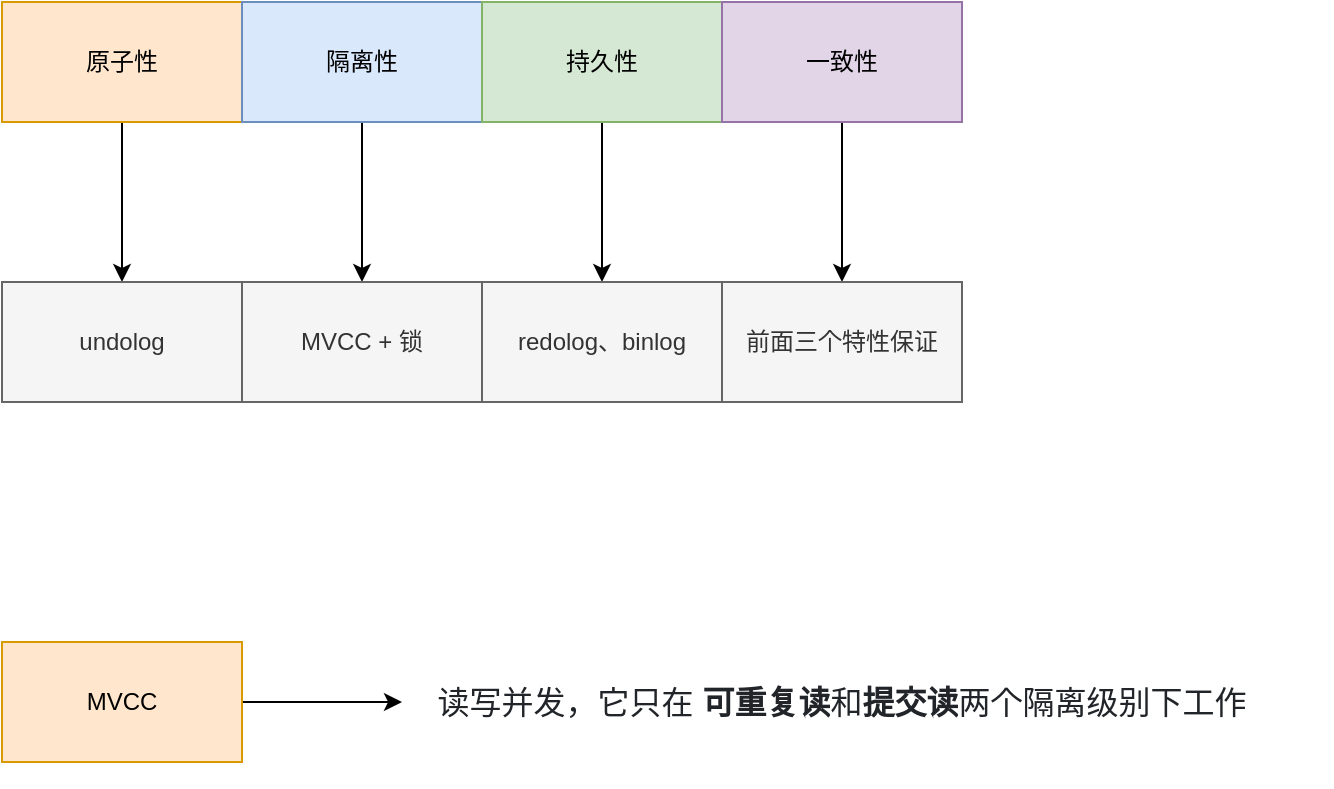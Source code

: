 <mxfile version="17.2.4" type="device"><diagram id="U2cUPsway4bkEVT-T3eV" name="第 1 页"><mxGraphModel dx="946" dy="672" grid="1" gridSize="10" guides="1" tooltips="1" connect="1" arrows="1" fold="1" page="1" pageScale="1" pageWidth="827" pageHeight="1169" math="0" shadow="0"><root><mxCell id="0"/><mxCell id="1" parent="0"/><mxCell id="IBM4PHKZ_W_AdYqsuWj3-9" value="" style="edgeStyle=orthogonalEdgeStyle;rounded=0;orthogonalLoop=1;jettySize=auto;html=1;" parent="1" source="IBM4PHKZ_W_AdYqsuWj3-4" target="IBM4PHKZ_W_AdYqsuWj3-8" edge="1"><mxGeometry relative="1" as="geometry"/></mxCell><mxCell id="IBM4PHKZ_W_AdYqsuWj3-4" value="原子性" style="rounded=0;whiteSpace=wrap;html=1;fillColor=#ffe6cc;strokeColor=#d79b00;" parent="1" vertex="1"><mxGeometry x="130" y="150" width="120" height="60" as="geometry"/></mxCell><mxCell id="IBM4PHKZ_W_AdYqsuWj3-11" value="" style="edgeStyle=orthogonalEdgeStyle;rounded=0;orthogonalLoop=1;jettySize=auto;html=1;" parent="1" source="IBM4PHKZ_W_AdYqsuWj3-5" target="IBM4PHKZ_W_AdYqsuWj3-10" edge="1"><mxGeometry relative="1" as="geometry"/></mxCell><mxCell id="IBM4PHKZ_W_AdYqsuWj3-5" value="隔离性" style="rounded=0;whiteSpace=wrap;html=1;fillColor=#dae8fc;strokeColor=#6c8ebf;" parent="1" vertex="1"><mxGeometry x="250" y="150" width="120" height="60" as="geometry"/></mxCell><mxCell id="IBM4PHKZ_W_AdYqsuWj3-13" value="" style="edgeStyle=orthogonalEdgeStyle;rounded=0;orthogonalLoop=1;jettySize=auto;html=1;" parent="1" source="IBM4PHKZ_W_AdYqsuWj3-6" target="IBM4PHKZ_W_AdYqsuWj3-12" edge="1"><mxGeometry relative="1" as="geometry"/></mxCell><mxCell id="IBM4PHKZ_W_AdYqsuWj3-6" value="持久性" style="rounded=0;whiteSpace=wrap;html=1;fillColor=#d5e8d4;strokeColor=#82b366;" parent="1" vertex="1"><mxGeometry x="370" y="150" width="120" height="60" as="geometry"/></mxCell><mxCell id="IBM4PHKZ_W_AdYqsuWj3-15" value="" style="edgeStyle=orthogonalEdgeStyle;rounded=0;orthogonalLoop=1;jettySize=auto;html=1;" parent="1" source="IBM4PHKZ_W_AdYqsuWj3-7" target="IBM4PHKZ_W_AdYqsuWj3-14" edge="1"><mxGeometry relative="1" as="geometry"/></mxCell><mxCell id="IBM4PHKZ_W_AdYqsuWj3-7" value="一致性" style="rounded=0;whiteSpace=wrap;html=1;fillColor=#e1d5e7;strokeColor=#9673a6;" parent="1" vertex="1"><mxGeometry x="490" y="150" width="120" height="60" as="geometry"/></mxCell><mxCell id="IBM4PHKZ_W_AdYqsuWj3-8" value="undolog" style="rounded=0;whiteSpace=wrap;html=1;fillColor=#f5f5f5;fontColor=#333333;strokeColor=#666666;" parent="1" vertex="1"><mxGeometry x="130" y="290" width="120" height="60" as="geometry"/></mxCell><mxCell id="IBM4PHKZ_W_AdYqsuWj3-10" value="MVCC + 锁" style="rounded=0;whiteSpace=wrap;html=1;fillColor=#f5f5f5;fontColor=#333333;strokeColor=#666666;" parent="1" vertex="1"><mxGeometry x="250" y="290" width="120" height="60" as="geometry"/></mxCell><mxCell id="IBM4PHKZ_W_AdYqsuWj3-12" value="redolog、binlog" style="rounded=0;whiteSpace=wrap;html=1;fillColor=#f5f5f5;fontColor=#333333;strokeColor=#666666;" parent="1" vertex="1"><mxGeometry x="370" y="290" width="120" height="60" as="geometry"/></mxCell><mxCell id="IBM4PHKZ_W_AdYqsuWj3-14" value="前面三个特性保证" style="rounded=0;whiteSpace=wrap;html=1;fillColor=#f5f5f5;fontColor=#333333;strokeColor=#666666;" parent="1" vertex="1"><mxGeometry x="490" y="290" width="120" height="60" as="geometry"/></mxCell><mxCell id="np1T2Z_g-f3BL8rx2_hu-3" value="" style="edgeStyle=orthogonalEdgeStyle;rounded=0;orthogonalLoop=1;jettySize=auto;html=1;" edge="1" parent="1" source="np1T2Z_g-f3BL8rx2_hu-1"><mxGeometry relative="1" as="geometry"><mxPoint x="330" y="500" as="targetPoint"/></mxGeometry></mxCell><mxCell id="np1T2Z_g-f3BL8rx2_hu-1" value="MVCC" style="rounded=0;whiteSpace=wrap;html=1;fillColor=#ffe6cc;strokeColor=#d79b00;" vertex="1" parent="1"><mxGeometry x="130" y="470" width="120" height="60" as="geometry"/></mxCell><mxCell id="np1T2Z_g-f3BL8rx2_hu-4" value="&lt;span style=&quot;color: rgb(33 , 37 , 41) ; font-family: , , &amp;#34;segoe ui&amp;#34; , &amp;#34;roboto&amp;#34; , &amp;#34;helvetica neue&amp;#34; , &amp;#34;arial&amp;#34; , &amp;#34;noto sans&amp;#34; , &amp;#34;liberation sans&amp;#34; , sans-serif , &amp;#34;apple color emoji&amp;#34; , &amp;#34;segoe ui emoji&amp;#34; , &amp;#34;segoe ui symbol&amp;#34; , &amp;#34;noto color emoji&amp;#34; ; font-size: 16px ; background-color: rgb(255 , 255 , 255)&quot;&gt;读写并发，它只在&amp;nbsp;&lt;/span&gt;&lt;span style=&quot;box-sizing: border-box ; font-weight: bolder ; color: rgb(33 , 37 , 41) ; font-family: , , &amp;#34;segoe ui&amp;#34; , &amp;#34;roboto&amp;#34; , &amp;#34;helvetica neue&amp;#34; , &amp;#34;arial&amp;#34; , &amp;#34;noto sans&amp;#34; , &amp;#34;liberation sans&amp;#34; , sans-serif , &amp;#34;apple color emoji&amp;#34; , &amp;#34;segoe ui emoji&amp;#34; , &amp;#34;segoe ui symbol&amp;#34; , &amp;#34;noto color emoji&amp;#34; ; font-size: 16px ; background-color: rgb(255 , 255 , 255)&quot;&gt;可重复读&lt;/span&gt;&lt;span style=&quot;color: rgb(33 , 37 , 41) ; font-family: , , &amp;#34;segoe ui&amp;#34; , &amp;#34;roboto&amp;#34; , &amp;#34;helvetica neue&amp;#34; , &amp;#34;arial&amp;#34; , &amp;#34;noto sans&amp;#34; , &amp;#34;liberation sans&amp;#34; , sans-serif , &amp;#34;apple color emoji&amp;#34; , &amp;#34;segoe ui emoji&amp;#34; , &amp;#34;segoe ui symbol&amp;#34; , &amp;#34;noto color emoji&amp;#34; ; font-size: 16px ; background-color: rgb(255 , 255 , 255)&quot;&gt;和&lt;/span&gt;&lt;span style=&quot;box-sizing: border-box ; font-weight: bolder ; color: rgb(33 , 37 , 41) ; font-family: , , &amp;#34;segoe ui&amp;#34; , &amp;#34;roboto&amp;#34; , &amp;#34;helvetica neue&amp;#34; , &amp;#34;arial&amp;#34; , &amp;#34;noto sans&amp;#34; , &amp;#34;liberation sans&amp;#34; , sans-serif , &amp;#34;apple color emoji&amp;#34; , &amp;#34;segoe ui emoji&amp;#34; , &amp;#34;segoe ui symbol&amp;#34; , &amp;#34;noto color emoji&amp;#34; ; font-size: 16px ; background-color: rgb(255 , 255 , 255)&quot;&gt;提交读&lt;/span&gt;&lt;span style=&quot;color: rgb(33 , 37 , 41) ; font-family: , , &amp;#34;segoe ui&amp;#34; , &amp;#34;roboto&amp;#34; , &amp;#34;helvetica neue&amp;#34; , &amp;#34;arial&amp;#34; , &amp;#34;noto sans&amp;#34; , &amp;#34;liberation sans&amp;#34; , sans-serif , &amp;#34;apple color emoji&amp;#34; , &amp;#34;segoe ui emoji&amp;#34; , &amp;#34;segoe ui symbol&amp;#34; , &amp;#34;noto color emoji&amp;#34; ; font-size: 16px ; background-color: rgb(255 , 255 , 255)&quot;&gt;两个隔离级别下工作&lt;/span&gt;" style="text;html=1;strokeColor=none;fillColor=none;align=center;verticalAlign=middle;whiteSpace=wrap;rounded=0;" vertex="1" parent="1"><mxGeometry x="305" y="457.5" width="490" height="85" as="geometry"/></mxCell></root></mxGraphModel></diagram></mxfile>